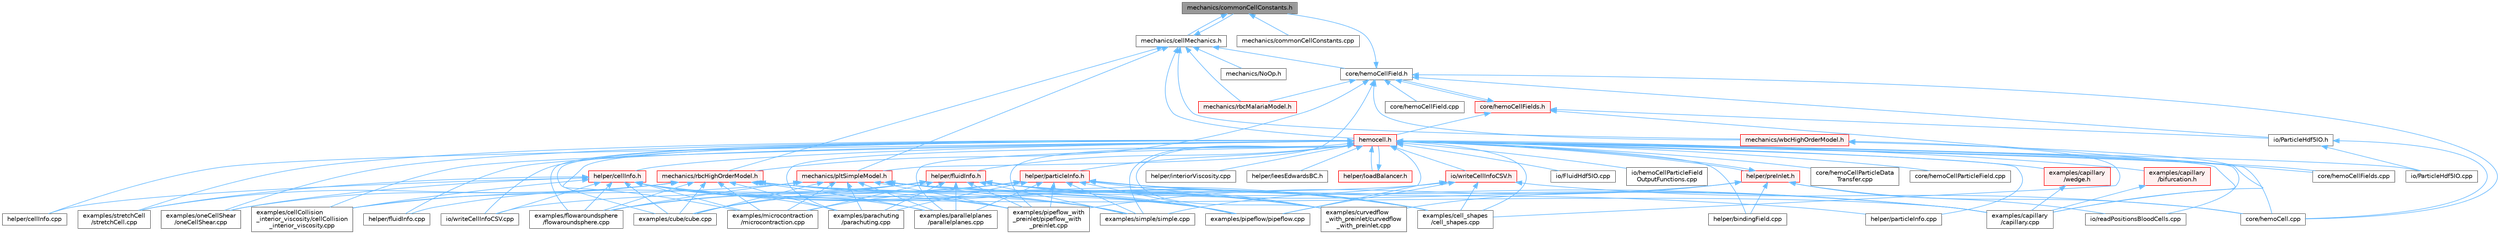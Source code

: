 digraph "mechanics/commonCellConstants.h"
{
 // LATEX_PDF_SIZE
  bgcolor="transparent";
  edge [fontname=Helvetica,fontsize=10,labelfontname=Helvetica,labelfontsize=10];
  node [fontname=Helvetica,fontsize=10,shape=box,height=0.2,width=0.4];
  Node1 [id="Node000001",label="mechanics/commonCellConstants.h",height=0.2,width=0.4,color="gray40", fillcolor="grey60", style="filled", fontcolor="black",tooltip=" "];
  Node1 -> Node2 [id="edge1_Node000001_Node000002",dir="back",color="steelblue1",style="solid",tooltip=" "];
  Node2 [id="Node000002",label="mechanics/cellMechanics.h",height=0.2,width=0.4,color="grey40", fillcolor="white", style="filled",URL="$cellMechanics_8h.html",tooltip=" "];
  Node2 -> Node3 [id="edge2_Node000002_Node000003",dir="back",color="steelblue1",style="solid",tooltip=" "];
  Node3 [id="Node000003",label="core/hemoCellField.h",height=0.2,width=0.4,color="grey40", fillcolor="white", style="filled",URL="$hemoCellField_8h.html",tooltip=" "];
  Node3 -> Node4 [id="edge3_Node000003_Node000004",dir="back",color="steelblue1",style="solid",tooltip=" "];
  Node4 [id="Node000004",label="core/hemoCell.cpp",height=0.2,width=0.4,color="grey40", fillcolor="white", style="filled",URL="$hemoCell_8cpp.html",tooltip=" "];
  Node3 -> Node5 [id="edge4_Node000003_Node000005",dir="back",color="steelblue1",style="solid",tooltip=" "];
  Node5 [id="Node000005",label="core/hemoCellField.cpp",height=0.2,width=0.4,color="grey40", fillcolor="white", style="filled",URL="$hemoCellField_8cpp.html",tooltip=" "];
  Node3 -> Node6 [id="edge5_Node000003_Node000006",dir="back",color="steelblue1",style="solid",tooltip=" "];
  Node6 [id="Node000006",label="core/hemoCellFields.h",height=0.2,width=0.4,color="red", fillcolor="#FFF0F0", style="filled",URL="$hemoCellFields_8h.html",tooltip=" "];
  Node6 -> Node3 [id="edge6_Node000006_Node000003",dir="back",color="steelblue1",style="solid",tooltip=" "];
  Node6 -> Node7 [id="edge7_Node000006_Node000007",dir="back",color="steelblue1",style="solid",tooltip=" "];
  Node7 [id="Node000007",label="core/hemoCellFields.cpp",height=0.2,width=0.4,color="grey40", fillcolor="white", style="filled",URL="$hemoCellFields_8cpp.html",tooltip=" "];
  Node6 -> Node26 [id="edge8_Node000006_Node000026",dir="back",color="steelblue1",style="solid",tooltip=" "];
  Node26 [id="Node000026",label="hemocell.h",height=0.2,width=0.4,color="red", fillcolor="#FFF0F0", style="filled",URL="$hemocell_8h.html",tooltip=" "];
  Node26 -> Node4 [id="edge9_Node000026_Node000004",dir="back",color="steelblue1",style="solid",tooltip=" "];
  Node26 -> Node7 [id="edge10_Node000026_Node000007",dir="back",color="steelblue1",style="solid",tooltip=" "];
  Node26 -> Node9 [id="edge11_Node000026_Node000009",dir="back",color="steelblue1",style="solid",tooltip=" "];
  Node9 [id="Node000009",label="core/hemoCellParticleData\lTransfer.cpp",height=0.2,width=0.4,color="grey40", fillcolor="white", style="filled",URL="$hemoCellParticleDataTransfer_8cpp.html",tooltip=" "];
  Node26 -> Node11 [id="edge12_Node000026_Node000011",dir="back",color="steelblue1",style="solid",tooltip=" "];
  Node11 [id="Node000011",label="core/hemoCellParticleField.cpp",height=0.2,width=0.4,color="grey40", fillcolor="white", style="filled",URL="$hemoCellParticleField_8cpp.html",tooltip=" "];
  Node26 -> Node27 [id="edge13_Node000026_Node000027",dir="back",color="steelblue1",style="solid",tooltip=" "];
  Node27 [id="Node000027",label="examples/capillary\l/bifurcation.h",height=0.2,width=0.4,color="red", fillcolor="#FFF0F0", style="filled",URL="$bifurcation_8h.html",tooltip=" "];
  Node27 -> Node29 [id="edge14_Node000027_Node000029",dir="back",color="steelblue1",style="solid",tooltip=" "];
  Node29 [id="Node000029",label="examples/capillary\l/capillary.cpp",height=0.2,width=0.4,color="grey40", fillcolor="white", style="filled",URL="$capillary_8cpp.html",tooltip=" "];
  Node26 -> Node29 [id="edge15_Node000026_Node000029",dir="back",color="steelblue1",style="solid",tooltip=" "];
  Node26 -> Node30 [id="edge16_Node000026_Node000030",dir="back",color="steelblue1",style="solid",tooltip=" "];
  Node30 [id="Node000030",label="examples/capillary\l/wedge.h",height=0.2,width=0.4,color="red", fillcolor="#FFF0F0", style="filled",URL="$wedge_8h.html",tooltip=" "];
  Node30 -> Node29 [id="edge17_Node000030_Node000029",dir="back",color="steelblue1",style="solid",tooltip=" "];
  Node26 -> Node32 [id="edge18_Node000026_Node000032",dir="back",color="steelblue1",style="solid",tooltip=" "];
  Node32 [id="Node000032",label="examples/cellCollision\l_interior_viscosity/cellCollision\l_interior_viscosity.cpp",height=0.2,width=0.4,color="grey40", fillcolor="white", style="filled",URL="$cellCollision__interior__viscosity_8cpp.html",tooltip=" "];
  Node26 -> Node33 [id="edge19_Node000026_Node000033",dir="back",color="steelblue1",style="solid",tooltip=" "];
  Node33 [id="Node000033",label="examples/cell_shapes\l/cell_shapes.cpp",height=0.2,width=0.4,color="grey40", fillcolor="white", style="filled",URL="$cell__shapes_8cpp.html",tooltip=" "];
  Node26 -> Node34 [id="edge20_Node000026_Node000034",dir="back",color="steelblue1",style="solid",tooltip=" "];
  Node34 [id="Node000034",label="examples/cube/cube.cpp",height=0.2,width=0.4,color="grey40", fillcolor="white", style="filled",URL="$examples_2cube_2cube_8cpp.html",tooltip=" "];
  Node26 -> Node35 [id="edge21_Node000026_Node000035",dir="back",color="steelblue1",style="solid",tooltip=" "];
  Node35 [id="Node000035",label="examples/curvedflow\l_with_preinlet/curvedflow\l_with_preinlet.cpp",height=0.2,width=0.4,color="grey40", fillcolor="white", style="filled",URL="$curvedflow__with__preinlet_8cpp.html",tooltip=" "];
  Node26 -> Node36 [id="edge22_Node000026_Node000036",dir="back",color="steelblue1",style="solid",tooltip=" "];
  Node36 [id="Node000036",label="examples/flowaroundsphere\l/flowaroundsphere.cpp",height=0.2,width=0.4,color="grey40", fillcolor="white", style="filled",URL="$flowaroundsphere_8cpp.html",tooltip=" "];
  Node26 -> Node37 [id="edge23_Node000026_Node000037",dir="back",color="steelblue1",style="solid",tooltip=" "];
  Node37 [id="Node000037",label="examples/microcontraction\l/microcontraction.cpp",height=0.2,width=0.4,color="grey40", fillcolor="white", style="filled",URL="$microcontraction_8cpp.html",tooltip=" "];
  Node26 -> Node38 [id="edge24_Node000026_Node000038",dir="back",color="steelblue1",style="solid",tooltip=" "];
  Node38 [id="Node000038",label="examples/oneCellShear\l/oneCellShear.cpp",height=0.2,width=0.4,color="grey40", fillcolor="white", style="filled",URL="$oneCellShear_8cpp.html",tooltip=" "];
  Node26 -> Node39 [id="edge25_Node000026_Node000039",dir="back",color="steelblue1",style="solid",tooltip=" "];
  Node39 [id="Node000039",label="examples/parachuting\l/parachuting.cpp",height=0.2,width=0.4,color="grey40", fillcolor="white", style="filled",URL="$parachuting_8cpp.html",tooltip=" "];
  Node26 -> Node40 [id="edge26_Node000026_Node000040",dir="back",color="steelblue1",style="solid",tooltip=" "];
  Node40 [id="Node000040",label="examples/parallelplanes\l/parallelplanes.cpp",height=0.2,width=0.4,color="grey40", fillcolor="white", style="filled",URL="$parallelplanes_8cpp.html",tooltip=" "];
  Node26 -> Node41 [id="edge27_Node000026_Node000041",dir="back",color="steelblue1",style="solid",tooltip=" "];
  Node41 [id="Node000041",label="examples/pipeflow/pipeflow.cpp",height=0.2,width=0.4,color="grey40", fillcolor="white", style="filled",URL="$pipeflow_8cpp.html",tooltip=" "];
  Node26 -> Node42 [id="edge28_Node000026_Node000042",dir="back",color="steelblue1",style="solid",tooltip=" "];
  Node42 [id="Node000042",label="examples/pipeflow_with\l_preinlet/pipeflow_with\l_preinlet.cpp",height=0.2,width=0.4,color="grey40", fillcolor="white", style="filled",URL="$pipeflow__with__preinlet_8cpp.html",tooltip=" "];
  Node26 -> Node43 [id="edge29_Node000026_Node000043",dir="back",color="steelblue1",style="solid",tooltip=" "];
  Node43 [id="Node000043",label="examples/simple/simple.cpp",height=0.2,width=0.4,color="grey40", fillcolor="white", style="filled",URL="$simple_8cpp.html",tooltip=" "];
  Node26 -> Node22 [id="edge30_Node000026_Node000022",dir="back",color="steelblue1",style="solid",tooltip=" "];
  Node22 [id="Node000022",label="examples/stretchCell\l/stretchCell.cpp",height=0.2,width=0.4,color="grey40", fillcolor="white", style="filled",URL="$stretchCell_8cpp.html",tooltip=" "];
  Node26 -> Node13 [id="edge31_Node000026_Node000013",dir="back",color="steelblue1",style="solid",tooltip=" "];
  Node13 [id="Node000013",label="helper/bindingField.cpp",height=0.2,width=0.4,color="grey40", fillcolor="white", style="filled",URL="$bindingField_8cpp.html",tooltip=" "];
  Node26 -> Node15 [id="edge32_Node000026_Node000015",dir="back",color="steelblue1",style="solid",tooltip=" "];
  Node15 [id="Node000015",label="helper/cellInfo.cpp",height=0.2,width=0.4,color="grey40", fillcolor="white", style="filled",URL="$cellInfo_8cpp.html",tooltip=" "];
  Node26 -> Node44 [id="edge33_Node000026_Node000044",dir="back",color="steelblue1",style="solid",tooltip=" "];
  Node44 [id="Node000044",label="helper/cellInfo.h",height=0.2,width=0.4,color="red", fillcolor="#FFF0F0", style="filled",URL="$cellInfo_8h.html",tooltip=" "];
  Node44 -> Node29 [id="edge34_Node000044_Node000029",dir="back",color="steelblue1",style="solid",tooltip=" "];
  Node44 -> Node32 [id="edge35_Node000044_Node000032",dir="back",color="steelblue1",style="solid",tooltip=" "];
  Node44 -> Node33 [id="edge36_Node000044_Node000033",dir="back",color="steelblue1",style="solid",tooltip=" "];
  Node44 -> Node34 [id="edge37_Node000044_Node000034",dir="back",color="steelblue1",style="solid",tooltip=" "];
  Node44 -> Node35 [id="edge38_Node000044_Node000035",dir="back",color="steelblue1",style="solid",tooltip=" "];
  Node44 -> Node36 [id="edge39_Node000044_Node000036",dir="back",color="steelblue1",style="solid",tooltip=" "];
  Node44 -> Node37 [id="edge40_Node000044_Node000037",dir="back",color="steelblue1",style="solid",tooltip=" "];
  Node44 -> Node38 [id="edge41_Node000044_Node000038",dir="back",color="steelblue1",style="solid",tooltip=" "];
  Node44 -> Node39 [id="edge42_Node000044_Node000039",dir="back",color="steelblue1",style="solid",tooltip=" "];
  Node44 -> Node40 [id="edge43_Node000044_Node000040",dir="back",color="steelblue1",style="solid",tooltip=" "];
  Node44 -> Node41 [id="edge44_Node000044_Node000041",dir="back",color="steelblue1",style="solid",tooltip=" "];
  Node44 -> Node42 [id="edge45_Node000044_Node000042",dir="back",color="steelblue1",style="solid",tooltip=" "];
  Node44 -> Node43 [id="edge46_Node000044_Node000043",dir="back",color="steelblue1",style="solid",tooltip=" "];
  Node44 -> Node22 [id="edge47_Node000044_Node000022",dir="back",color="steelblue1",style="solid",tooltip=" "];
  Node44 -> Node15 [id="edge48_Node000044_Node000015",dir="back",color="steelblue1",style="solid",tooltip=" "];
  Node44 -> Node45 [id="edge49_Node000044_Node000045",dir="back",color="steelblue1",style="solid",tooltip=" "];
  Node45 [id="Node000045",label="io/writeCellInfoCSV.cpp",height=0.2,width=0.4,color="grey40", fillcolor="white", style="filled",URL="$writeCellInfoCSV_8cpp.html",tooltip=" "];
  Node26 -> Node16 [id="edge50_Node000026_Node000016",dir="back",color="steelblue1",style="solid",tooltip=" "];
  Node16 [id="Node000016",label="helper/fluidInfo.cpp",height=0.2,width=0.4,color="grey40", fillcolor="white", style="filled",URL="$fluidInfo_8cpp.html",tooltip=" "];
  Node26 -> Node49 [id="edge51_Node000026_Node000049",dir="back",color="steelblue1",style="solid",tooltip=" "];
  Node49 [id="Node000049",label="helper/fluidInfo.h",height=0.2,width=0.4,color="red", fillcolor="#FFF0F0", style="filled",URL="$fluidInfo_8h.html",tooltip=" "];
  Node49 -> Node29 [id="edge52_Node000049_Node000029",dir="back",color="steelblue1",style="solid",tooltip=" "];
  Node49 -> Node33 [id="edge53_Node000049_Node000033",dir="back",color="steelblue1",style="solid",tooltip=" "];
  Node49 -> Node34 [id="edge54_Node000049_Node000034",dir="back",color="steelblue1",style="solid",tooltip=" "];
  Node49 -> Node35 [id="edge55_Node000049_Node000035",dir="back",color="steelblue1",style="solid",tooltip=" "];
  Node49 -> Node36 [id="edge56_Node000049_Node000036",dir="back",color="steelblue1",style="solid",tooltip=" "];
  Node49 -> Node37 [id="edge57_Node000049_Node000037",dir="back",color="steelblue1",style="solid",tooltip=" "];
  Node49 -> Node39 [id="edge58_Node000049_Node000039",dir="back",color="steelblue1",style="solid",tooltip=" "];
  Node49 -> Node40 [id="edge59_Node000049_Node000040",dir="back",color="steelblue1",style="solid",tooltip=" "];
  Node49 -> Node41 [id="edge60_Node000049_Node000041",dir="back",color="steelblue1",style="solid",tooltip=" "];
  Node49 -> Node42 [id="edge61_Node000049_Node000042",dir="back",color="steelblue1",style="solid",tooltip=" "];
  Node49 -> Node43 [id="edge62_Node000049_Node000043",dir="back",color="steelblue1",style="solid",tooltip=" "];
  Node49 -> Node16 [id="edge63_Node000049_Node000016",dir="back",color="steelblue1",style="solid",tooltip=" "];
  Node26 -> Node18 [id="edge64_Node000026_Node000018",dir="back",color="steelblue1",style="solid",tooltip=" "];
  Node18 [id="Node000018",label="helper/interiorViscosity.cpp",height=0.2,width=0.4,color="grey40", fillcolor="white", style="filled",URL="$interiorViscosity_8cpp.html",tooltip=" "];
  Node26 -> Node50 [id="edge65_Node000026_Node000050",dir="back",color="steelblue1",style="solid",tooltip=" "];
  Node50 [id="Node000050",label="helper/leesEdwardsBC.h",height=0.2,width=0.4,color="grey40", fillcolor="white", style="filled",URL="$leesEdwardsBC_8h.html",tooltip=" "];
  Node26 -> Node51 [id="edge66_Node000026_Node000051",dir="back",color="steelblue1",style="solid",tooltip=" "];
  Node51 [id="Node000051",label="helper/loadBalancer.h",height=0.2,width=0.4,color="red", fillcolor="#FFF0F0", style="filled",URL="$loadBalancer_8h.html",tooltip=" "];
  Node51 -> Node26 [id="edge67_Node000051_Node000026",dir="back",color="steelblue1",style="solid",tooltip=" "];
  Node26 -> Node19 [id="edge68_Node000026_Node000019",dir="back",color="steelblue1",style="solid",tooltip=" "];
  Node19 [id="Node000019",label="helper/particleInfo.cpp",height=0.2,width=0.4,color="grey40", fillcolor="white", style="filled",URL="$particleInfo_8cpp.html",tooltip=" "];
  Node26 -> Node53 [id="edge69_Node000026_Node000053",dir="back",color="steelblue1",style="solid",tooltip=" "];
  Node53 [id="Node000053",label="helper/particleInfo.h",height=0.2,width=0.4,color="red", fillcolor="#FFF0F0", style="filled",URL="$particleInfo_8h.html",tooltip=" "];
  Node53 -> Node29 [id="edge70_Node000053_Node000029",dir="back",color="steelblue1",style="solid",tooltip=" "];
  Node53 -> Node33 [id="edge71_Node000053_Node000033",dir="back",color="steelblue1",style="solid",tooltip=" "];
  Node53 -> Node34 [id="edge72_Node000053_Node000034",dir="back",color="steelblue1",style="solid",tooltip=" "];
  Node53 -> Node35 [id="edge73_Node000053_Node000035",dir="back",color="steelblue1",style="solid",tooltip=" "];
  Node53 -> Node36 [id="edge74_Node000053_Node000036",dir="back",color="steelblue1",style="solid",tooltip=" "];
  Node53 -> Node37 [id="edge75_Node000053_Node000037",dir="back",color="steelblue1",style="solid",tooltip=" "];
  Node53 -> Node39 [id="edge76_Node000053_Node000039",dir="back",color="steelblue1",style="solid",tooltip=" "];
  Node53 -> Node40 [id="edge77_Node000053_Node000040",dir="back",color="steelblue1",style="solid",tooltip=" "];
  Node53 -> Node41 [id="edge78_Node000053_Node000041",dir="back",color="steelblue1",style="solid",tooltip=" "];
  Node53 -> Node42 [id="edge79_Node000053_Node000042",dir="back",color="steelblue1",style="solid",tooltip=" "];
  Node53 -> Node43 [id="edge80_Node000053_Node000043",dir="back",color="steelblue1",style="solid",tooltip=" "];
  Node53 -> Node19 [id="edge81_Node000053_Node000019",dir="back",color="steelblue1",style="solid",tooltip=" "];
  Node26 -> Node54 [id="edge82_Node000026_Node000054",dir="back",color="steelblue1",style="solid",tooltip=" "];
  Node54 [id="Node000054",label="helper/preInlet.h",height=0.2,width=0.4,color="red", fillcolor="#FFF0F0", style="filled",URL="$preInlet_8h.html",tooltip=" "];
  Node54 -> Node4 [id="edge83_Node000054_Node000004",dir="back",color="steelblue1",style="solid",tooltip=" "];
  Node54 -> Node35 [id="edge84_Node000054_Node000035",dir="back",color="steelblue1",style="solid",tooltip=" "];
  Node54 -> Node42 [id="edge85_Node000054_Node000042",dir="back",color="steelblue1",style="solid",tooltip=" "];
  Node54 -> Node13 [id="edge86_Node000054_Node000013",dir="back",color="steelblue1",style="solid",tooltip=" "];
  Node54 -> Node26 [id="edge87_Node000054_Node000026",dir="back",color="steelblue1",style="solid",tooltip=" "];
  Node54 -> Node55 [id="edge88_Node000054_Node000055",dir="back",color="steelblue1",style="solid",tooltip=" "];
  Node55 [id="Node000055",label="io/readPositionsBloodCells.cpp",height=0.2,width=0.4,color="grey40", fillcolor="white", style="filled",URL="$readPositionsBloodCells_8cpp.html",tooltip=" "];
  Node26 -> Node56 [id="edge89_Node000026_Node000056",dir="back",color="steelblue1",style="solid",tooltip=" "];
  Node56 [id="Node000056",label="io/FluidHdf5IO.cpp",height=0.2,width=0.4,color="grey40", fillcolor="white", style="filled",URL="$FluidHdf5IO_8cpp.html",tooltip=" "];
  Node26 -> Node57 [id="edge90_Node000026_Node000057",dir="back",color="steelblue1",style="solid",tooltip=" "];
  Node57 [id="Node000057",label="io/ParticleHdf5IO.cpp",height=0.2,width=0.4,color="grey40", fillcolor="white", style="filled",URL="$ParticleHdf5IO_8cpp.html",tooltip=" "];
  Node26 -> Node20 [id="edge91_Node000026_Node000020",dir="back",color="steelblue1",style="solid",tooltip=" "];
  Node20 [id="Node000020",label="io/hemoCellParticleField\lOutputFunctions.cpp",height=0.2,width=0.4,color="grey40", fillcolor="white", style="filled",URL="$hemoCellParticleFieldOutputFunctions_8cpp.html",tooltip=" "];
  Node26 -> Node55 [id="edge92_Node000026_Node000055",dir="back",color="steelblue1",style="solid",tooltip=" "];
  Node26 -> Node45 [id="edge93_Node000026_Node000045",dir="back",color="steelblue1",style="solid",tooltip=" "];
  Node26 -> Node58 [id="edge94_Node000026_Node000058",dir="back",color="steelblue1",style="solid",tooltip=" "];
  Node58 [id="Node000058",label="io/writeCellInfoCSV.h",height=0.2,width=0.4,color="red", fillcolor="#FFF0F0", style="filled",URL="$writeCellInfoCSV_8h.html",tooltip=" "];
  Node58 -> Node4 [id="edge95_Node000058_Node000004",dir="back",color="steelblue1",style="solid",tooltip=" "];
  Node58 -> Node33 [id="edge96_Node000058_Node000033",dir="back",color="steelblue1",style="solid",tooltip=" "];
  Node58 -> Node41 [id="edge97_Node000058_Node000041",dir="back",color="steelblue1",style="solid",tooltip=" "];
  Node58 -> Node43 [id="edge98_Node000058_Node000043",dir="back",color="steelblue1",style="solid",tooltip=" "];
  Node58 -> Node45 [id="edge99_Node000058_Node000045",dir="back",color="steelblue1",style="solid",tooltip=" "];
  Node6 -> Node60 [id="edge100_Node000006_Node000060",dir="back",color="steelblue1",style="solid",tooltip=" "];
  Node60 [id="Node000060",label="io/ParticleHdf5IO.h",height=0.2,width=0.4,color="grey40", fillcolor="white", style="filled",URL="$ParticleHdf5IO_8h.html",tooltip=" "];
  Node60 -> Node4 [id="edge101_Node000060_Node000004",dir="back",color="steelblue1",style="solid",tooltip=" "];
  Node60 -> Node57 [id="edge102_Node000060_Node000057",dir="back",color="steelblue1",style="solid",tooltip=" "];
  Node3 -> Node60 [id="edge103_Node000003_Node000060",dir="back",color="steelblue1",style="solid",tooltip=" "];
  Node3 -> Node1 [id="edge104_Node000003_Node000001",dir="back",color="steelblue1",style="solid",tooltip=" "];
  Node3 -> Node62 [id="edge105_Node000003_Node000062",dir="back",color="steelblue1",style="solid",tooltip=" "];
  Node62 [id="Node000062",label="mechanics/pltSimpleModel.h",height=0.2,width=0.4,color="red", fillcolor="#FFF0F0", style="filled",URL="$pltSimpleModel_8h.html",tooltip=" "];
  Node62 -> Node29 [id="edge106_Node000062_Node000029",dir="back",color="steelblue1",style="solid",tooltip=" "];
  Node62 -> Node32 [id="edge107_Node000062_Node000032",dir="back",color="steelblue1",style="solid",tooltip=" "];
  Node62 -> Node33 [id="edge108_Node000062_Node000033",dir="back",color="steelblue1",style="solid",tooltip=" "];
  Node62 -> Node34 [id="edge109_Node000062_Node000034",dir="back",color="steelblue1",style="solid",tooltip=" "];
  Node62 -> Node35 [id="edge110_Node000062_Node000035",dir="back",color="steelblue1",style="solid",tooltip=" "];
  Node62 -> Node36 [id="edge111_Node000062_Node000036",dir="back",color="steelblue1",style="solid",tooltip=" "];
  Node62 -> Node37 [id="edge112_Node000062_Node000037",dir="back",color="steelblue1",style="solid",tooltip=" "];
  Node62 -> Node39 [id="edge113_Node000062_Node000039",dir="back",color="steelblue1",style="solid",tooltip=" "];
  Node62 -> Node40 [id="edge114_Node000062_Node000040",dir="back",color="steelblue1",style="solid",tooltip=" "];
  Node62 -> Node41 [id="edge115_Node000062_Node000041",dir="back",color="steelblue1",style="solid",tooltip=" "];
  Node62 -> Node42 [id="edge116_Node000062_Node000042",dir="back",color="steelblue1",style="solid",tooltip=" "];
  Node62 -> Node43 [id="edge117_Node000062_Node000043",dir="back",color="steelblue1",style="solid",tooltip=" "];
  Node3 -> Node63 [id="edge118_Node000003_Node000063",dir="back",color="steelblue1",style="solid",tooltip=" "];
  Node63 [id="Node000063",label="mechanics/rbcHighOrderModel.h",height=0.2,width=0.4,color="red", fillcolor="#FFF0F0", style="filled",URL="$rbcHighOrderModel_8h.html",tooltip=" "];
  Node63 -> Node32 [id="edge119_Node000063_Node000032",dir="back",color="steelblue1",style="solid",tooltip=" "];
  Node63 -> Node33 [id="edge120_Node000063_Node000033",dir="back",color="steelblue1",style="solid",tooltip=" "];
  Node63 -> Node34 [id="edge121_Node000063_Node000034",dir="back",color="steelblue1",style="solid",tooltip=" "];
  Node63 -> Node35 [id="edge122_Node000063_Node000035",dir="back",color="steelblue1",style="solid",tooltip=" "];
  Node63 -> Node36 [id="edge123_Node000063_Node000036",dir="back",color="steelblue1",style="solid",tooltip=" "];
  Node63 -> Node37 [id="edge124_Node000063_Node000037",dir="back",color="steelblue1",style="solid",tooltip=" "];
  Node63 -> Node38 [id="edge125_Node000063_Node000038",dir="back",color="steelblue1",style="solid",tooltip=" "];
  Node63 -> Node39 [id="edge126_Node000063_Node000039",dir="back",color="steelblue1",style="solid",tooltip=" "];
  Node63 -> Node40 [id="edge127_Node000063_Node000040",dir="back",color="steelblue1",style="solid",tooltip=" "];
  Node63 -> Node41 [id="edge128_Node000063_Node000041",dir="back",color="steelblue1",style="solid",tooltip=" "];
  Node63 -> Node42 [id="edge129_Node000063_Node000042",dir="back",color="steelblue1",style="solid",tooltip=" "];
  Node63 -> Node43 [id="edge130_Node000063_Node000043",dir="back",color="steelblue1",style="solid",tooltip=" "];
  Node63 -> Node22 [id="edge131_Node000063_Node000022",dir="back",color="steelblue1",style="solid",tooltip=" "];
  Node3 -> Node65 [id="edge132_Node000003_Node000065",dir="back",color="steelblue1",style="solid",tooltip=" "];
  Node65 [id="Node000065",label="mechanics/rbcMalariaModel.h",height=0.2,width=0.4,color="red", fillcolor="#FFF0F0", style="filled",URL="$rbcMalariaModel_8h.html",tooltip=" "];
  Node3 -> Node67 [id="edge133_Node000003_Node000067",dir="back",color="steelblue1",style="solid",tooltip=" "];
  Node67 [id="Node000067",label="mechanics/wbcHighOrderModel.h",height=0.2,width=0.4,color="red", fillcolor="#FFF0F0", style="filled",URL="$wbcHighOrderModel_8h.html",tooltip=" "];
  Node67 -> Node29 [id="edge134_Node000067_Node000029",dir="back",color="steelblue1",style="solid",tooltip=" "];
  Node67 -> Node33 [id="edge135_Node000067_Node000033",dir="back",color="steelblue1",style="solid",tooltip=" "];
  Node2 -> Node26 [id="edge136_Node000002_Node000026",dir="back",color="steelblue1",style="solid",tooltip=" "];
  Node2 -> Node69 [id="edge137_Node000002_Node000069",dir="back",color="steelblue1",style="solid",tooltip=" "];
  Node69 [id="Node000069",label="mechanics/NoOp.h",height=0.2,width=0.4,color="grey40", fillcolor="white", style="filled",URL="$NoOp_8h.html",tooltip=" "];
  Node2 -> Node1 [id="edge138_Node000002_Node000001",dir="back",color="steelblue1",style="solid",tooltip=" "];
  Node2 -> Node62 [id="edge139_Node000002_Node000062",dir="back",color="steelblue1",style="solid",tooltip=" "];
  Node2 -> Node63 [id="edge140_Node000002_Node000063",dir="back",color="steelblue1",style="solid",tooltip=" "];
  Node2 -> Node65 [id="edge141_Node000002_Node000065",dir="back",color="steelblue1",style="solid",tooltip=" "];
  Node2 -> Node67 [id="edge142_Node000002_Node000067",dir="back",color="steelblue1",style="solid",tooltip=" "];
  Node1 -> Node70 [id="edge143_Node000001_Node000070",dir="back",color="steelblue1",style="solid",tooltip=" "];
  Node70 [id="Node000070",label="mechanics/commonCellConstants.cpp",height=0.2,width=0.4,color="grey40", fillcolor="white", style="filled",URL="$commonCellConstants_8cpp.html",tooltip=" "];
}
